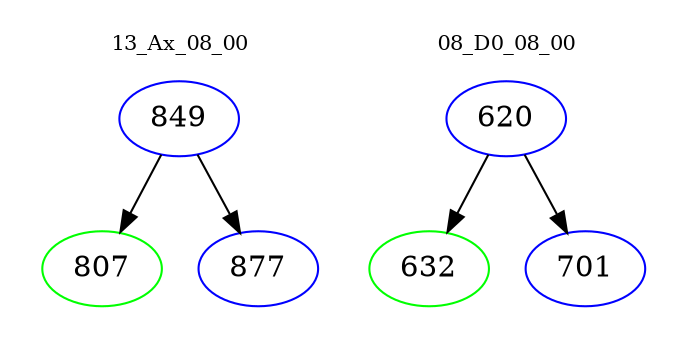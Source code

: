digraph{
subgraph cluster_0 {
color = white
label = "13_Ax_08_00";
fontsize=10;
T0_849 [label="849", color="blue"]
T0_849 -> T0_807 [color="black"]
T0_807 [label="807", color="green"]
T0_849 -> T0_877 [color="black"]
T0_877 [label="877", color="blue"]
}
subgraph cluster_1 {
color = white
label = "08_D0_08_00";
fontsize=10;
T1_620 [label="620", color="blue"]
T1_620 -> T1_632 [color="black"]
T1_632 [label="632", color="green"]
T1_620 -> T1_701 [color="black"]
T1_701 [label="701", color="blue"]
}
}
